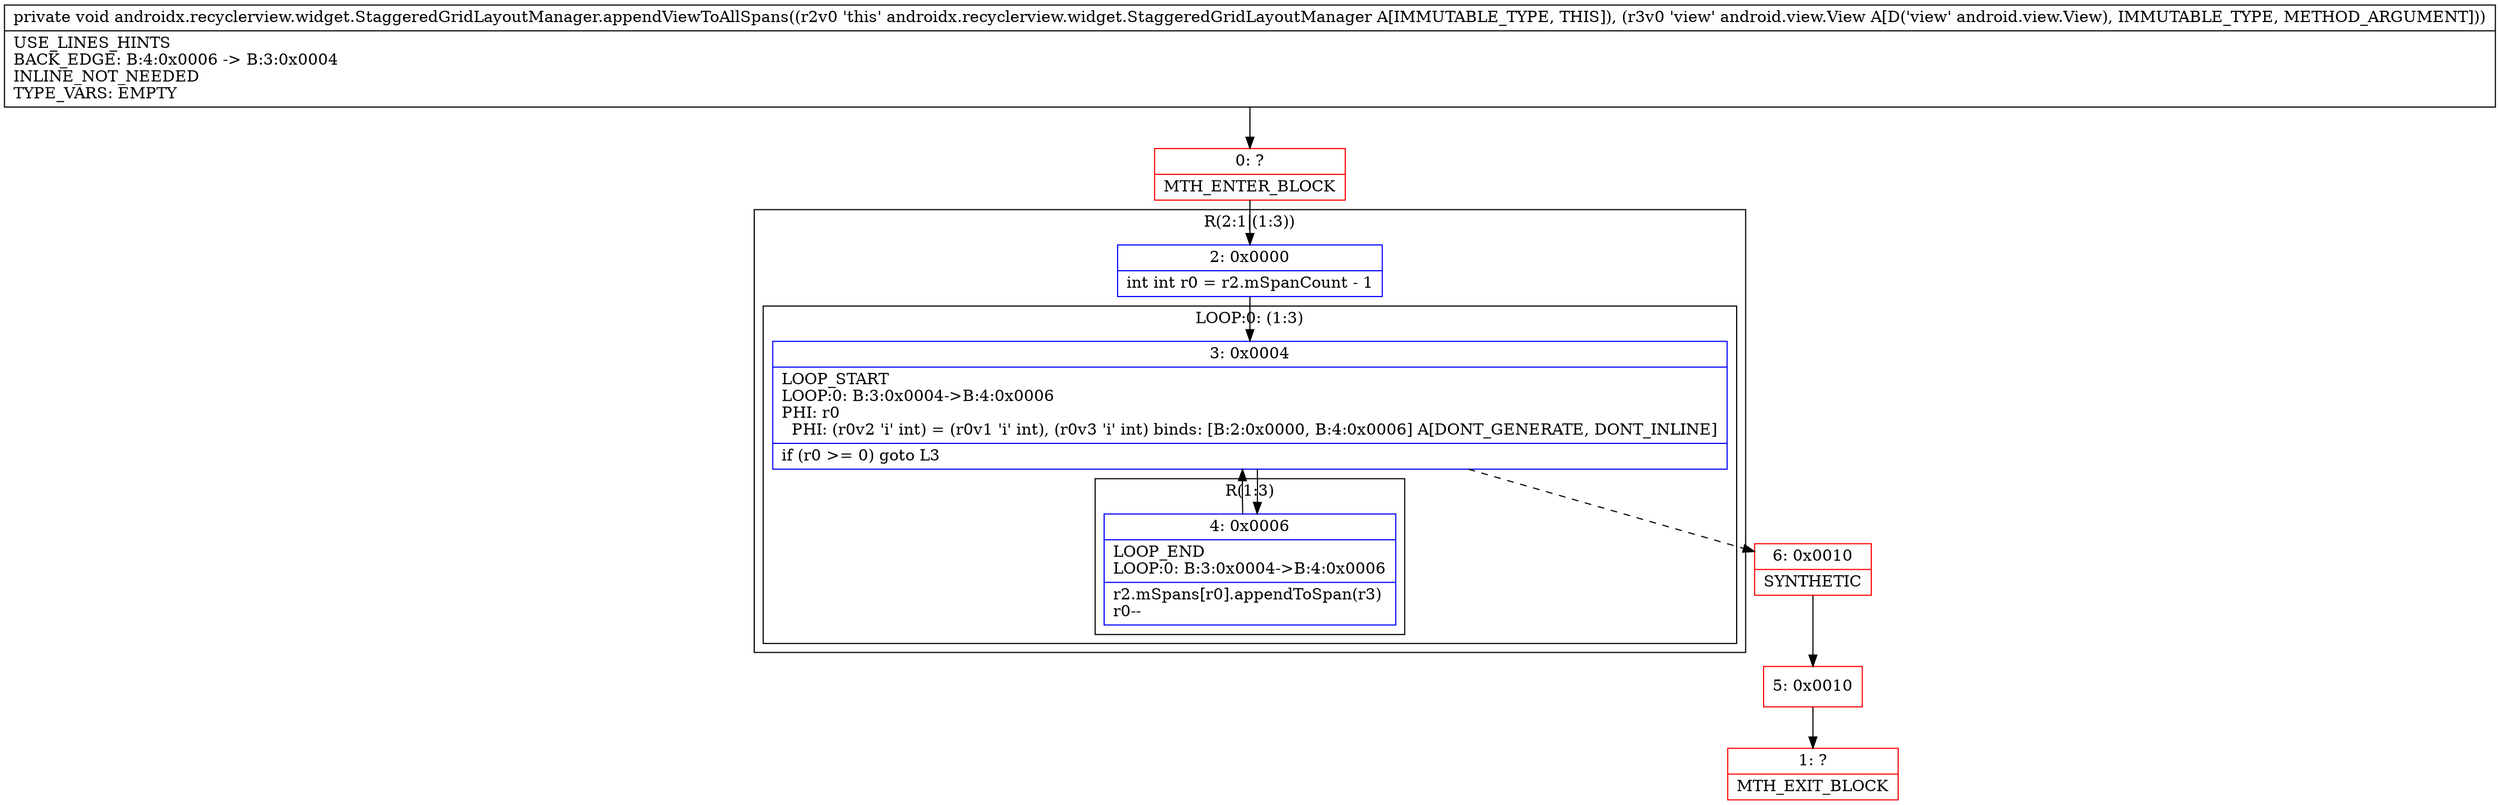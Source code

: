 digraph "CFG forandroidx.recyclerview.widget.StaggeredGridLayoutManager.appendViewToAllSpans(Landroid\/view\/View;)V" {
subgraph cluster_Region_93459109 {
label = "R(2:1|(1:3))";
node [shape=record,color=blue];
Node_2 [shape=record,label="{2\:\ 0x0000|int int r0 = r2.mSpanCount \- 1\l}"];
subgraph cluster_LoopRegion_1011526147 {
label = "LOOP:0: (1:3)";
node [shape=record,color=blue];
Node_3 [shape=record,label="{3\:\ 0x0004|LOOP_START\lLOOP:0: B:3:0x0004\-\>B:4:0x0006\lPHI: r0 \l  PHI: (r0v2 'i' int) = (r0v1 'i' int), (r0v3 'i' int) binds: [B:2:0x0000, B:4:0x0006] A[DONT_GENERATE, DONT_INLINE]\l|if (r0 \>= 0) goto L3\l}"];
subgraph cluster_Region_808801966 {
label = "R(1:3)";
node [shape=record,color=blue];
Node_4 [shape=record,label="{4\:\ 0x0006|LOOP_END\lLOOP:0: B:3:0x0004\-\>B:4:0x0006\l|r2.mSpans[r0].appendToSpan(r3)\lr0\-\-\l}"];
}
}
}
Node_0 [shape=record,color=red,label="{0\:\ ?|MTH_ENTER_BLOCK\l}"];
Node_6 [shape=record,color=red,label="{6\:\ 0x0010|SYNTHETIC\l}"];
Node_5 [shape=record,color=red,label="{5\:\ 0x0010}"];
Node_1 [shape=record,color=red,label="{1\:\ ?|MTH_EXIT_BLOCK\l}"];
MethodNode[shape=record,label="{private void androidx.recyclerview.widget.StaggeredGridLayoutManager.appendViewToAllSpans((r2v0 'this' androidx.recyclerview.widget.StaggeredGridLayoutManager A[IMMUTABLE_TYPE, THIS]), (r3v0 'view' android.view.View A[D('view' android.view.View), IMMUTABLE_TYPE, METHOD_ARGUMENT]))  | USE_LINES_HINTS\lBACK_EDGE: B:4:0x0006 \-\> B:3:0x0004\lINLINE_NOT_NEEDED\lTYPE_VARS: EMPTY\l}"];
MethodNode -> Node_0;Node_2 -> Node_3;
Node_3 -> Node_4;
Node_3 -> Node_6[style=dashed];
Node_4 -> Node_3;
Node_0 -> Node_2;
Node_6 -> Node_5;
Node_5 -> Node_1;
}

